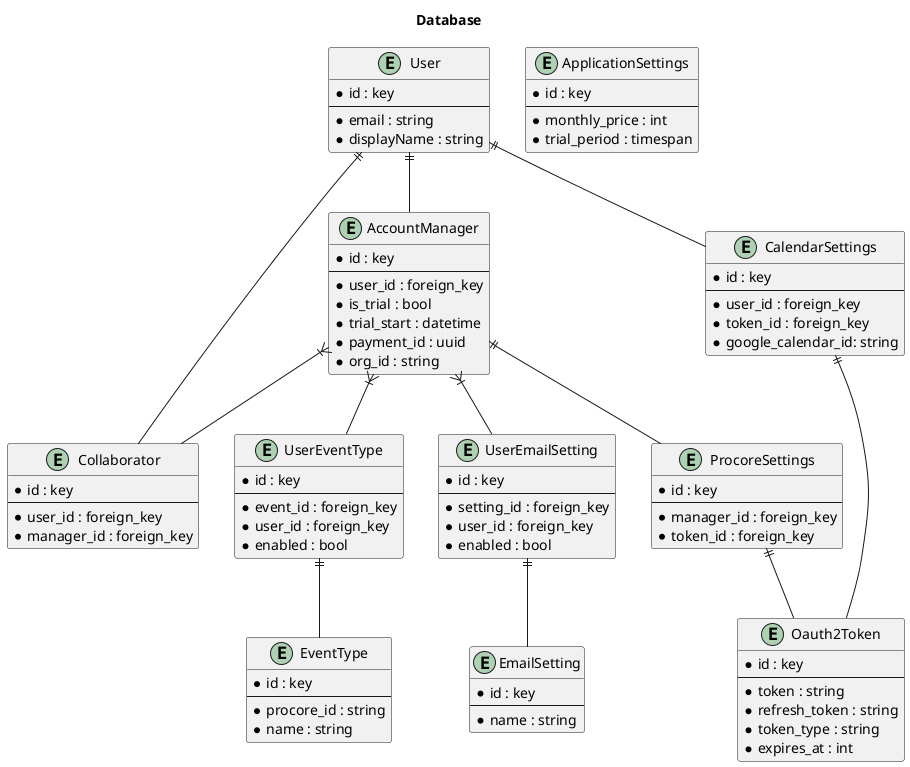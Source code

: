 @startuml
title Database

entity User {
    * id : key
    ---
    * email : string
    * displayName : string
}

entity Oauth2Token {
    * id : key
    ---
    * token : string
    * refresh_token : string
    * token_type : string
    * expires_at : int
}

entity AccountManager {
    * id : key
    ---
    * user_id : foreign_key
    * is_trial : bool
    * trial_start : datetime
    * payment_id : uuid
    * org_id : string
}

entity Collaborator {
    * id : key
    ---
    * user_id : foreign_key
    * manager_id : foreign_key
}

entity ProcoreSettings {
    * id : key
    ---
    * manager_id : foreign_key
    * token_id : foreign_key
}

entity CalendarSettings {
    * id : key
    ---
    * user_id : foreign_key
    * token_id : foreign_key
    * google_calendar_id: string
}

entity ApplicationSettings {
    * id : key
    ---
    * monthly_price : int
    * trial_period : timespan
}

entity EmailSetting {
    * id : key
    ---
    * name : string
}

entity EventType {
    * id : key
    ---
    * procore_id : string
    * name : string
}

entity UserEmailSetting {
    * id : key
    ---
    * setting_id : foreign_key
    * user_id : foreign_key
    * enabled : bool
}

entity UserEventType {
    * id : key
    ---
    * event_id : foreign_key
    * user_id : foreign_key
    * enabled : bool
}

AccountManager ||-- ProcoreSettings
User ||-- AccountManager
User ||-- CalendarSettings
User ||-- Collaborator
AccountManager }|-- Collaborator
ProcoreSettings ||-- Oauth2Token
CalendarSettings ||-- Oauth2Token
AccountManager }|-- UserEmailSetting
AccountManager }|-- UserEventType
UserEventType ||-- EventType
UserEmailSetting ||-- EmailSetting

@enduml